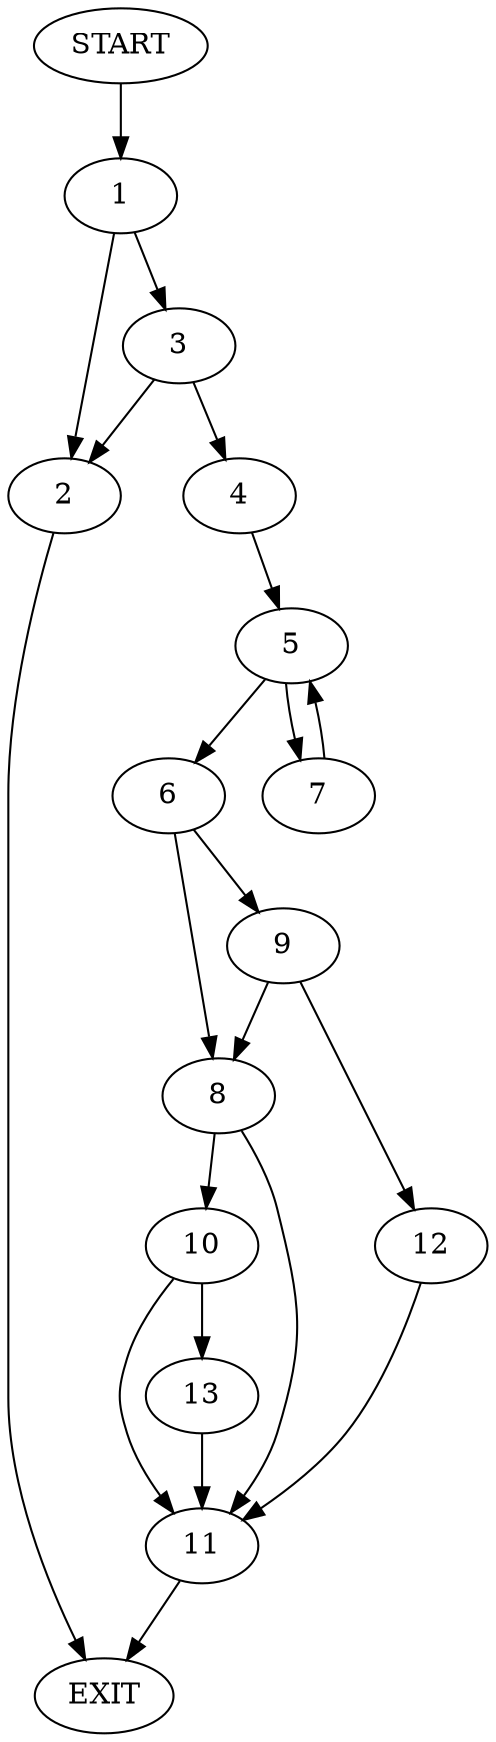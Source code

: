 digraph {
0 [label="START"]
14 [label="EXIT"]
0 -> 1
1 -> 2
1 -> 3
3 -> 2
3 -> 4
2 -> 14
4 -> 5
5 -> 6
5 -> 7
7 -> 5
6 -> 8
6 -> 9
8 -> 10
8 -> 11
9 -> 8
9 -> 12
12 -> 11
11 -> 14
10 -> 11
10 -> 13
13 -> 11
}
